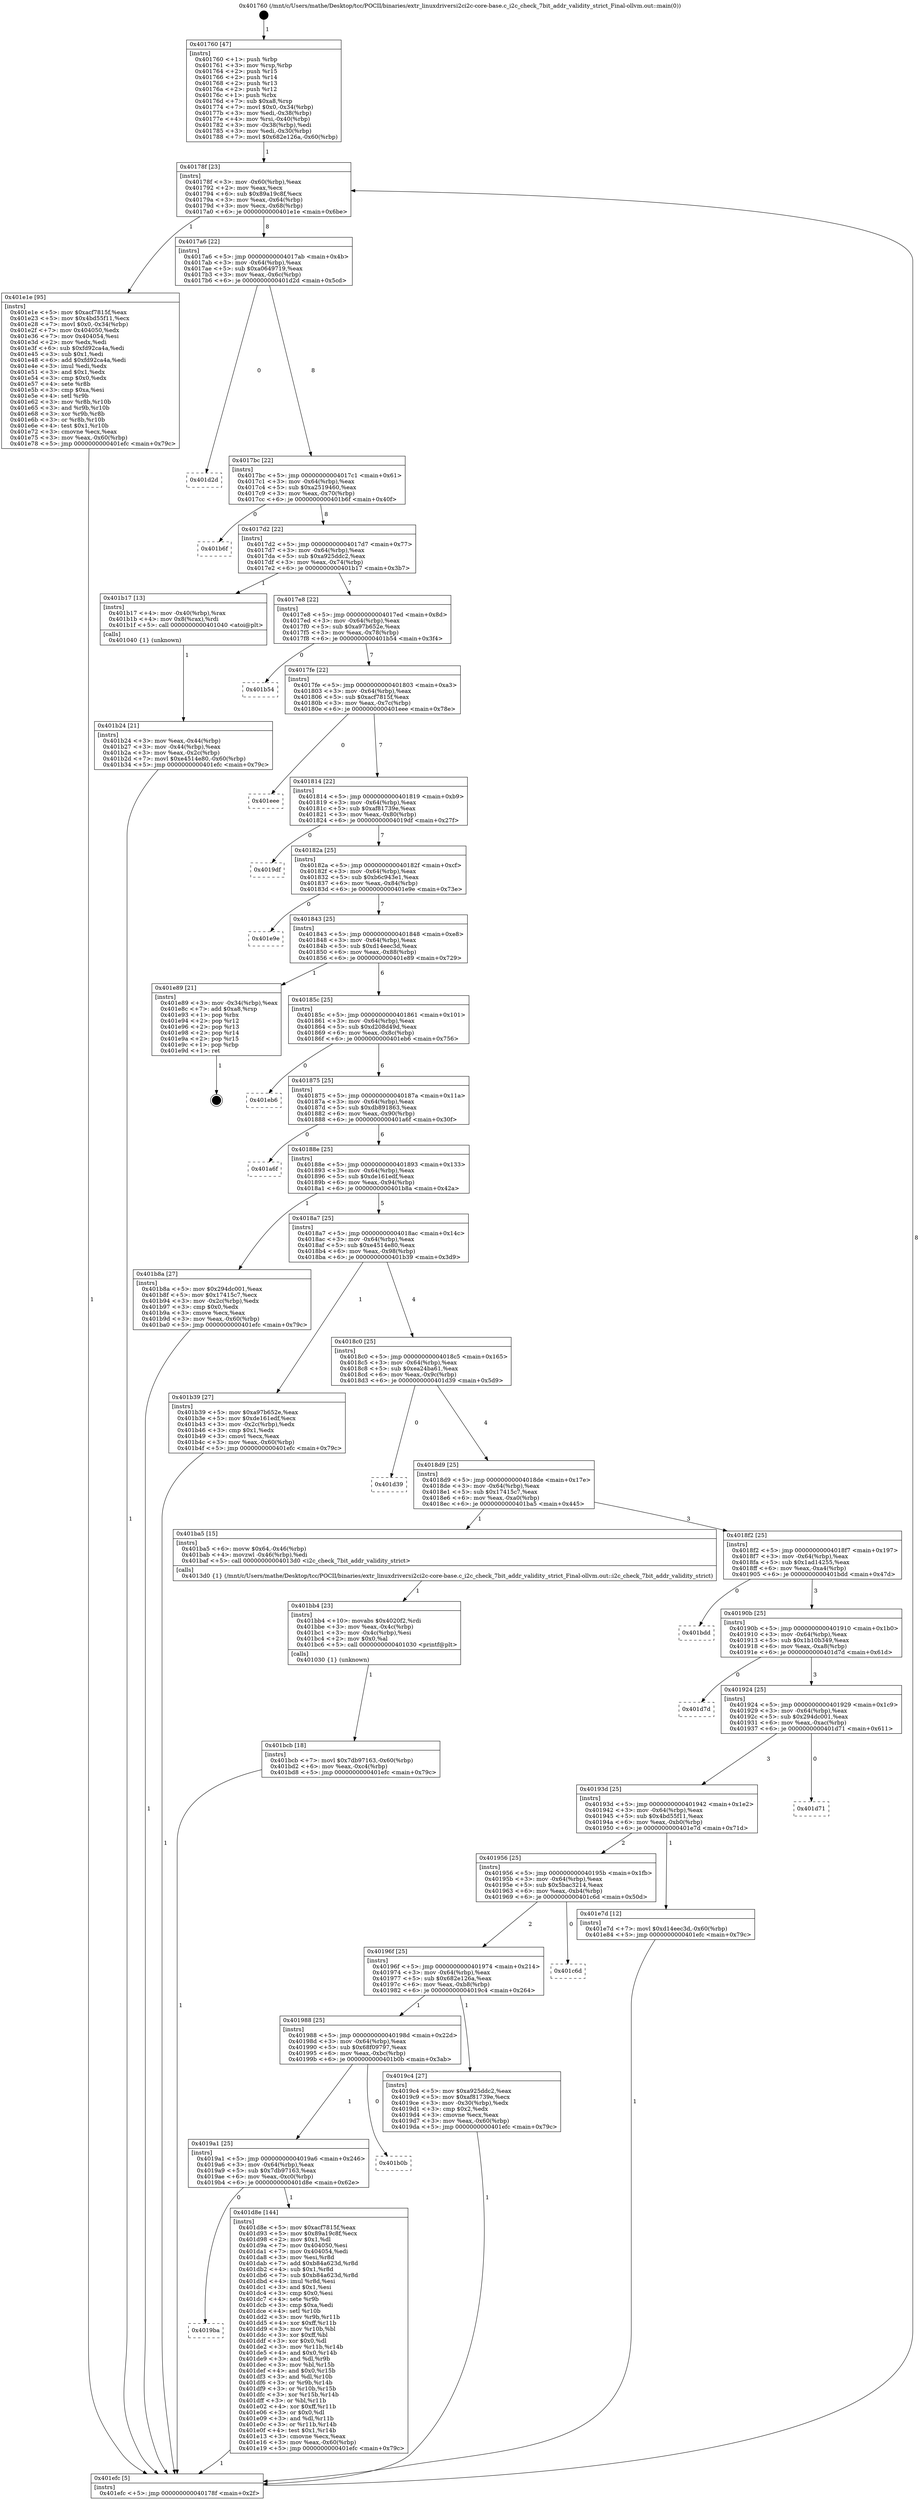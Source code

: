 digraph "0x401760" {
  label = "0x401760 (/mnt/c/Users/mathe/Desktop/tcc/POCII/binaries/extr_linuxdriversi2ci2c-core-base.c_i2c_check_7bit_addr_validity_strict_Final-ollvm.out::main(0))"
  labelloc = "t"
  node[shape=record]

  Entry [label="",width=0.3,height=0.3,shape=circle,fillcolor=black,style=filled]
  "0x40178f" [label="{
     0x40178f [23]\l
     | [instrs]\l
     &nbsp;&nbsp;0x40178f \<+3\>: mov -0x60(%rbp),%eax\l
     &nbsp;&nbsp;0x401792 \<+2\>: mov %eax,%ecx\l
     &nbsp;&nbsp;0x401794 \<+6\>: sub $0x89a19c8f,%ecx\l
     &nbsp;&nbsp;0x40179a \<+3\>: mov %eax,-0x64(%rbp)\l
     &nbsp;&nbsp;0x40179d \<+3\>: mov %ecx,-0x68(%rbp)\l
     &nbsp;&nbsp;0x4017a0 \<+6\>: je 0000000000401e1e \<main+0x6be\>\l
  }"]
  "0x401e1e" [label="{
     0x401e1e [95]\l
     | [instrs]\l
     &nbsp;&nbsp;0x401e1e \<+5\>: mov $0xacf7815f,%eax\l
     &nbsp;&nbsp;0x401e23 \<+5\>: mov $0x4bd55f11,%ecx\l
     &nbsp;&nbsp;0x401e28 \<+7\>: movl $0x0,-0x34(%rbp)\l
     &nbsp;&nbsp;0x401e2f \<+7\>: mov 0x404050,%edx\l
     &nbsp;&nbsp;0x401e36 \<+7\>: mov 0x404054,%esi\l
     &nbsp;&nbsp;0x401e3d \<+2\>: mov %edx,%edi\l
     &nbsp;&nbsp;0x401e3f \<+6\>: sub $0xfd92ca4a,%edi\l
     &nbsp;&nbsp;0x401e45 \<+3\>: sub $0x1,%edi\l
     &nbsp;&nbsp;0x401e48 \<+6\>: add $0xfd92ca4a,%edi\l
     &nbsp;&nbsp;0x401e4e \<+3\>: imul %edi,%edx\l
     &nbsp;&nbsp;0x401e51 \<+3\>: and $0x1,%edx\l
     &nbsp;&nbsp;0x401e54 \<+3\>: cmp $0x0,%edx\l
     &nbsp;&nbsp;0x401e57 \<+4\>: sete %r8b\l
     &nbsp;&nbsp;0x401e5b \<+3\>: cmp $0xa,%esi\l
     &nbsp;&nbsp;0x401e5e \<+4\>: setl %r9b\l
     &nbsp;&nbsp;0x401e62 \<+3\>: mov %r8b,%r10b\l
     &nbsp;&nbsp;0x401e65 \<+3\>: and %r9b,%r10b\l
     &nbsp;&nbsp;0x401e68 \<+3\>: xor %r9b,%r8b\l
     &nbsp;&nbsp;0x401e6b \<+3\>: or %r8b,%r10b\l
     &nbsp;&nbsp;0x401e6e \<+4\>: test $0x1,%r10b\l
     &nbsp;&nbsp;0x401e72 \<+3\>: cmovne %ecx,%eax\l
     &nbsp;&nbsp;0x401e75 \<+3\>: mov %eax,-0x60(%rbp)\l
     &nbsp;&nbsp;0x401e78 \<+5\>: jmp 0000000000401efc \<main+0x79c\>\l
  }"]
  "0x4017a6" [label="{
     0x4017a6 [22]\l
     | [instrs]\l
     &nbsp;&nbsp;0x4017a6 \<+5\>: jmp 00000000004017ab \<main+0x4b\>\l
     &nbsp;&nbsp;0x4017ab \<+3\>: mov -0x64(%rbp),%eax\l
     &nbsp;&nbsp;0x4017ae \<+5\>: sub $0xa0649719,%eax\l
     &nbsp;&nbsp;0x4017b3 \<+3\>: mov %eax,-0x6c(%rbp)\l
     &nbsp;&nbsp;0x4017b6 \<+6\>: je 0000000000401d2d \<main+0x5cd\>\l
  }"]
  Exit [label="",width=0.3,height=0.3,shape=circle,fillcolor=black,style=filled,peripheries=2]
  "0x401d2d" [label="{
     0x401d2d\l
  }", style=dashed]
  "0x4017bc" [label="{
     0x4017bc [22]\l
     | [instrs]\l
     &nbsp;&nbsp;0x4017bc \<+5\>: jmp 00000000004017c1 \<main+0x61\>\l
     &nbsp;&nbsp;0x4017c1 \<+3\>: mov -0x64(%rbp),%eax\l
     &nbsp;&nbsp;0x4017c4 \<+5\>: sub $0xa2519460,%eax\l
     &nbsp;&nbsp;0x4017c9 \<+3\>: mov %eax,-0x70(%rbp)\l
     &nbsp;&nbsp;0x4017cc \<+6\>: je 0000000000401b6f \<main+0x40f\>\l
  }"]
  "0x4019ba" [label="{
     0x4019ba\l
  }", style=dashed]
  "0x401b6f" [label="{
     0x401b6f\l
  }", style=dashed]
  "0x4017d2" [label="{
     0x4017d2 [22]\l
     | [instrs]\l
     &nbsp;&nbsp;0x4017d2 \<+5\>: jmp 00000000004017d7 \<main+0x77\>\l
     &nbsp;&nbsp;0x4017d7 \<+3\>: mov -0x64(%rbp),%eax\l
     &nbsp;&nbsp;0x4017da \<+5\>: sub $0xa925ddc2,%eax\l
     &nbsp;&nbsp;0x4017df \<+3\>: mov %eax,-0x74(%rbp)\l
     &nbsp;&nbsp;0x4017e2 \<+6\>: je 0000000000401b17 \<main+0x3b7\>\l
  }"]
  "0x401d8e" [label="{
     0x401d8e [144]\l
     | [instrs]\l
     &nbsp;&nbsp;0x401d8e \<+5\>: mov $0xacf7815f,%eax\l
     &nbsp;&nbsp;0x401d93 \<+5\>: mov $0x89a19c8f,%ecx\l
     &nbsp;&nbsp;0x401d98 \<+2\>: mov $0x1,%dl\l
     &nbsp;&nbsp;0x401d9a \<+7\>: mov 0x404050,%esi\l
     &nbsp;&nbsp;0x401da1 \<+7\>: mov 0x404054,%edi\l
     &nbsp;&nbsp;0x401da8 \<+3\>: mov %esi,%r8d\l
     &nbsp;&nbsp;0x401dab \<+7\>: add $0xb84a623d,%r8d\l
     &nbsp;&nbsp;0x401db2 \<+4\>: sub $0x1,%r8d\l
     &nbsp;&nbsp;0x401db6 \<+7\>: sub $0xb84a623d,%r8d\l
     &nbsp;&nbsp;0x401dbd \<+4\>: imul %r8d,%esi\l
     &nbsp;&nbsp;0x401dc1 \<+3\>: and $0x1,%esi\l
     &nbsp;&nbsp;0x401dc4 \<+3\>: cmp $0x0,%esi\l
     &nbsp;&nbsp;0x401dc7 \<+4\>: sete %r9b\l
     &nbsp;&nbsp;0x401dcb \<+3\>: cmp $0xa,%edi\l
     &nbsp;&nbsp;0x401dce \<+4\>: setl %r10b\l
     &nbsp;&nbsp;0x401dd2 \<+3\>: mov %r9b,%r11b\l
     &nbsp;&nbsp;0x401dd5 \<+4\>: xor $0xff,%r11b\l
     &nbsp;&nbsp;0x401dd9 \<+3\>: mov %r10b,%bl\l
     &nbsp;&nbsp;0x401ddc \<+3\>: xor $0xff,%bl\l
     &nbsp;&nbsp;0x401ddf \<+3\>: xor $0x0,%dl\l
     &nbsp;&nbsp;0x401de2 \<+3\>: mov %r11b,%r14b\l
     &nbsp;&nbsp;0x401de5 \<+4\>: and $0x0,%r14b\l
     &nbsp;&nbsp;0x401de9 \<+3\>: and %dl,%r9b\l
     &nbsp;&nbsp;0x401dec \<+3\>: mov %bl,%r15b\l
     &nbsp;&nbsp;0x401def \<+4\>: and $0x0,%r15b\l
     &nbsp;&nbsp;0x401df3 \<+3\>: and %dl,%r10b\l
     &nbsp;&nbsp;0x401df6 \<+3\>: or %r9b,%r14b\l
     &nbsp;&nbsp;0x401df9 \<+3\>: or %r10b,%r15b\l
     &nbsp;&nbsp;0x401dfc \<+3\>: xor %r15b,%r14b\l
     &nbsp;&nbsp;0x401dff \<+3\>: or %bl,%r11b\l
     &nbsp;&nbsp;0x401e02 \<+4\>: xor $0xff,%r11b\l
     &nbsp;&nbsp;0x401e06 \<+3\>: or $0x0,%dl\l
     &nbsp;&nbsp;0x401e09 \<+3\>: and %dl,%r11b\l
     &nbsp;&nbsp;0x401e0c \<+3\>: or %r11b,%r14b\l
     &nbsp;&nbsp;0x401e0f \<+4\>: test $0x1,%r14b\l
     &nbsp;&nbsp;0x401e13 \<+3\>: cmovne %ecx,%eax\l
     &nbsp;&nbsp;0x401e16 \<+3\>: mov %eax,-0x60(%rbp)\l
     &nbsp;&nbsp;0x401e19 \<+5\>: jmp 0000000000401efc \<main+0x79c\>\l
  }"]
  "0x401b17" [label="{
     0x401b17 [13]\l
     | [instrs]\l
     &nbsp;&nbsp;0x401b17 \<+4\>: mov -0x40(%rbp),%rax\l
     &nbsp;&nbsp;0x401b1b \<+4\>: mov 0x8(%rax),%rdi\l
     &nbsp;&nbsp;0x401b1f \<+5\>: call 0000000000401040 \<atoi@plt\>\l
     | [calls]\l
     &nbsp;&nbsp;0x401040 \{1\} (unknown)\l
  }"]
  "0x4017e8" [label="{
     0x4017e8 [22]\l
     | [instrs]\l
     &nbsp;&nbsp;0x4017e8 \<+5\>: jmp 00000000004017ed \<main+0x8d\>\l
     &nbsp;&nbsp;0x4017ed \<+3\>: mov -0x64(%rbp),%eax\l
     &nbsp;&nbsp;0x4017f0 \<+5\>: sub $0xa97b652e,%eax\l
     &nbsp;&nbsp;0x4017f5 \<+3\>: mov %eax,-0x78(%rbp)\l
     &nbsp;&nbsp;0x4017f8 \<+6\>: je 0000000000401b54 \<main+0x3f4\>\l
  }"]
  "0x4019a1" [label="{
     0x4019a1 [25]\l
     | [instrs]\l
     &nbsp;&nbsp;0x4019a1 \<+5\>: jmp 00000000004019a6 \<main+0x246\>\l
     &nbsp;&nbsp;0x4019a6 \<+3\>: mov -0x64(%rbp),%eax\l
     &nbsp;&nbsp;0x4019a9 \<+5\>: sub $0x7db97163,%eax\l
     &nbsp;&nbsp;0x4019ae \<+6\>: mov %eax,-0xc0(%rbp)\l
     &nbsp;&nbsp;0x4019b4 \<+6\>: je 0000000000401d8e \<main+0x62e\>\l
  }"]
  "0x401b54" [label="{
     0x401b54\l
  }", style=dashed]
  "0x4017fe" [label="{
     0x4017fe [22]\l
     | [instrs]\l
     &nbsp;&nbsp;0x4017fe \<+5\>: jmp 0000000000401803 \<main+0xa3\>\l
     &nbsp;&nbsp;0x401803 \<+3\>: mov -0x64(%rbp),%eax\l
     &nbsp;&nbsp;0x401806 \<+5\>: sub $0xacf7815f,%eax\l
     &nbsp;&nbsp;0x40180b \<+3\>: mov %eax,-0x7c(%rbp)\l
     &nbsp;&nbsp;0x40180e \<+6\>: je 0000000000401eee \<main+0x78e\>\l
  }"]
  "0x401b0b" [label="{
     0x401b0b\l
  }", style=dashed]
  "0x401eee" [label="{
     0x401eee\l
  }", style=dashed]
  "0x401814" [label="{
     0x401814 [22]\l
     | [instrs]\l
     &nbsp;&nbsp;0x401814 \<+5\>: jmp 0000000000401819 \<main+0xb9\>\l
     &nbsp;&nbsp;0x401819 \<+3\>: mov -0x64(%rbp),%eax\l
     &nbsp;&nbsp;0x40181c \<+5\>: sub $0xaf81739e,%eax\l
     &nbsp;&nbsp;0x401821 \<+3\>: mov %eax,-0x80(%rbp)\l
     &nbsp;&nbsp;0x401824 \<+6\>: je 00000000004019df \<main+0x27f\>\l
  }"]
  "0x401bcb" [label="{
     0x401bcb [18]\l
     | [instrs]\l
     &nbsp;&nbsp;0x401bcb \<+7\>: movl $0x7db97163,-0x60(%rbp)\l
     &nbsp;&nbsp;0x401bd2 \<+6\>: mov %eax,-0xc4(%rbp)\l
     &nbsp;&nbsp;0x401bd8 \<+5\>: jmp 0000000000401efc \<main+0x79c\>\l
  }"]
  "0x4019df" [label="{
     0x4019df\l
  }", style=dashed]
  "0x40182a" [label="{
     0x40182a [25]\l
     | [instrs]\l
     &nbsp;&nbsp;0x40182a \<+5\>: jmp 000000000040182f \<main+0xcf\>\l
     &nbsp;&nbsp;0x40182f \<+3\>: mov -0x64(%rbp),%eax\l
     &nbsp;&nbsp;0x401832 \<+5\>: sub $0xb6c943e1,%eax\l
     &nbsp;&nbsp;0x401837 \<+6\>: mov %eax,-0x84(%rbp)\l
     &nbsp;&nbsp;0x40183d \<+6\>: je 0000000000401e9e \<main+0x73e\>\l
  }"]
  "0x401bb4" [label="{
     0x401bb4 [23]\l
     | [instrs]\l
     &nbsp;&nbsp;0x401bb4 \<+10\>: movabs $0x4020f2,%rdi\l
     &nbsp;&nbsp;0x401bbe \<+3\>: mov %eax,-0x4c(%rbp)\l
     &nbsp;&nbsp;0x401bc1 \<+3\>: mov -0x4c(%rbp),%esi\l
     &nbsp;&nbsp;0x401bc4 \<+2\>: mov $0x0,%al\l
     &nbsp;&nbsp;0x401bc6 \<+5\>: call 0000000000401030 \<printf@plt\>\l
     | [calls]\l
     &nbsp;&nbsp;0x401030 \{1\} (unknown)\l
  }"]
  "0x401e9e" [label="{
     0x401e9e\l
  }", style=dashed]
  "0x401843" [label="{
     0x401843 [25]\l
     | [instrs]\l
     &nbsp;&nbsp;0x401843 \<+5\>: jmp 0000000000401848 \<main+0xe8\>\l
     &nbsp;&nbsp;0x401848 \<+3\>: mov -0x64(%rbp),%eax\l
     &nbsp;&nbsp;0x40184b \<+5\>: sub $0xd14eec3d,%eax\l
     &nbsp;&nbsp;0x401850 \<+6\>: mov %eax,-0x88(%rbp)\l
     &nbsp;&nbsp;0x401856 \<+6\>: je 0000000000401e89 \<main+0x729\>\l
  }"]
  "0x401b24" [label="{
     0x401b24 [21]\l
     | [instrs]\l
     &nbsp;&nbsp;0x401b24 \<+3\>: mov %eax,-0x44(%rbp)\l
     &nbsp;&nbsp;0x401b27 \<+3\>: mov -0x44(%rbp),%eax\l
     &nbsp;&nbsp;0x401b2a \<+3\>: mov %eax,-0x2c(%rbp)\l
     &nbsp;&nbsp;0x401b2d \<+7\>: movl $0xe4514e80,-0x60(%rbp)\l
     &nbsp;&nbsp;0x401b34 \<+5\>: jmp 0000000000401efc \<main+0x79c\>\l
  }"]
  "0x401e89" [label="{
     0x401e89 [21]\l
     | [instrs]\l
     &nbsp;&nbsp;0x401e89 \<+3\>: mov -0x34(%rbp),%eax\l
     &nbsp;&nbsp;0x401e8c \<+7\>: add $0xa8,%rsp\l
     &nbsp;&nbsp;0x401e93 \<+1\>: pop %rbx\l
     &nbsp;&nbsp;0x401e94 \<+2\>: pop %r12\l
     &nbsp;&nbsp;0x401e96 \<+2\>: pop %r13\l
     &nbsp;&nbsp;0x401e98 \<+2\>: pop %r14\l
     &nbsp;&nbsp;0x401e9a \<+2\>: pop %r15\l
     &nbsp;&nbsp;0x401e9c \<+1\>: pop %rbp\l
     &nbsp;&nbsp;0x401e9d \<+1\>: ret\l
  }"]
  "0x40185c" [label="{
     0x40185c [25]\l
     | [instrs]\l
     &nbsp;&nbsp;0x40185c \<+5\>: jmp 0000000000401861 \<main+0x101\>\l
     &nbsp;&nbsp;0x401861 \<+3\>: mov -0x64(%rbp),%eax\l
     &nbsp;&nbsp;0x401864 \<+5\>: sub $0xd208d49d,%eax\l
     &nbsp;&nbsp;0x401869 \<+6\>: mov %eax,-0x8c(%rbp)\l
     &nbsp;&nbsp;0x40186f \<+6\>: je 0000000000401eb6 \<main+0x756\>\l
  }"]
  "0x401760" [label="{
     0x401760 [47]\l
     | [instrs]\l
     &nbsp;&nbsp;0x401760 \<+1\>: push %rbp\l
     &nbsp;&nbsp;0x401761 \<+3\>: mov %rsp,%rbp\l
     &nbsp;&nbsp;0x401764 \<+2\>: push %r15\l
     &nbsp;&nbsp;0x401766 \<+2\>: push %r14\l
     &nbsp;&nbsp;0x401768 \<+2\>: push %r13\l
     &nbsp;&nbsp;0x40176a \<+2\>: push %r12\l
     &nbsp;&nbsp;0x40176c \<+1\>: push %rbx\l
     &nbsp;&nbsp;0x40176d \<+7\>: sub $0xa8,%rsp\l
     &nbsp;&nbsp;0x401774 \<+7\>: movl $0x0,-0x34(%rbp)\l
     &nbsp;&nbsp;0x40177b \<+3\>: mov %edi,-0x38(%rbp)\l
     &nbsp;&nbsp;0x40177e \<+4\>: mov %rsi,-0x40(%rbp)\l
     &nbsp;&nbsp;0x401782 \<+3\>: mov -0x38(%rbp),%edi\l
     &nbsp;&nbsp;0x401785 \<+3\>: mov %edi,-0x30(%rbp)\l
     &nbsp;&nbsp;0x401788 \<+7\>: movl $0x682e126a,-0x60(%rbp)\l
  }"]
  "0x401eb6" [label="{
     0x401eb6\l
  }", style=dashed]
  "0x401875" [label="{
     0x401875 [25]\l
     | [instrs]\l
     &nbsp;&nbsp;0x401875 \<+5\>: jmp 000000000040187a \<main+0x11a\>\l
     &nbsp;&nbsp;0x40187a \<+3\>: mov -0x64(%rbp),%eax\l
     &nbsp;&nbsp;0x40187d \<+5\>: sub $0xdb891863,%eax\l
     &nbsp;&nbsp;0x401882 \<+6\>: mov %eax,-0x90(%rbp)\l
     &nbsp;&nbsp;0x401888 \<+6\>: je 0000000000401a6f \<main+0x30f\>\l
  }"]
  "0x401efc" [label="{
     0x401efc [5]\l
     | [instrs]\l
     &nbsp;&nbsp;0x401efc \<+5\>: jmp 000000000040178f \<main+0x2f\>\l
  }"]
  "0x401a6f" [label="{
     0x401a6f\l
  }", style=dashed]
  "0x40188e" [label="{
     0x40188e [25]\l
     | [instrs]\l
     &nbsp;&nbsp;0x40188e \<+5\>: jmp 0000000000401893 \<main+0x133\>\l
     &nbsp;&nbsp;0x401893 \<+3\>: mov -0x64(%rbp),%eax\l
     &nbsp;&nbsp;0x401896 \<+5\>: sub $0xde161edf,%eax\l
     &nbsp;&nbsp;0x40189b \<+6\>: mov %eax,-0x94(%rbp)\l
     &nbsp;&nbsp;0x4018a1 \<+6\>: je 0000000000401b8a \<main+0x42a\>\l
  }"]
  "0x401988" [label="{
     0x401988 [25]\l
     | [instrs]\l
     &nbsp;&nbsp;0x401988 \<+5\>: jmp 000000000040198d \<main+0x22d\>\l
     &nbsp;&nbsp;0x40198d \<+3\>: mov -0x64(%rbp),%eax\l
     &nbsp;&nbsp;0x401990 \<+5\>: sub $0x68f09797,%eax\l
     &nbsp;&nbsp;0x401995 \<+6\>: mov %eax,-0xbc(%rbp)\l
     &nbsp;&nbsp;0x40199b \<+6\>: je 0000000000401b0b \<main+0x3ab\>\l
  }"]
  "0x401b8a" [label="{
     0x401b8a [27]\l
     | [instrs]\l
     &nbsp;&nbsp;0x401b8a \<+5\>: mov $0x294dc001,%eax\l
     &nbsp;&nbsp;0x401b8f \<+5\>: mov $0x17415c7,%ecx\l
     &nbsp;&nbsp;0x401b94 \<+3\>: mov -0x2c(%rbp),%edx\l
     &nbsp;&nbsp;0x401b97 \<+3\>: cmp $0x0,%edx\l
     &nbsp;&nbsp;0x401b9a \<+3\>: cmove %ecx,%eax\l
     &nbsp;&nbsp;0x401b9d \<+3\>: mov %eax,-0x60(%rbp)\l
     &nbsp;&nbsp;0x401ba0 \<+5\>: jmp 0000000000401efc \<main+0x79c\>\l
  }"]
  "0x4018a7" [label="{
     0x4018a7 [25]\l
     | [instrs]\l
     &nbsp;&nbsp;0x4018a7 \<+5\>: jmp 00000000004018ac \<main+0x14c\>\l
     &nbsp;&nbsp;0x4018ac \<+3\>: mov -0x64(%rbp),%eax\l
     &nbsp;&nbsp;0x4018af \<+5\>: sub $0xe4514e80,%eax\l
     &nbsp;&nbsp;0x4018b4 \<+6\>: mov %eax,-0x98(%rbp)\l
     &nbsp;&nbsp;0x4018ba \<+6\>: je 0000000000401b39 \<main+0x3d9\>\l
  }"]
  "0x4019c4" [label="{
     0x4019c4 [27]\l
     | [instrs]\l
     &nbsp;&nbsp;0x4019c4 \<+5\>: mov $0xa925ddc2,%eax\l
     &nbsp;&nbsp;0x4019c9 \<+5\>: mov $0xaf81739e,%ecx\l
     &nbsp;&nbsp;0x4019ce \<+3\>: mov -0x30(%rbp),%edx\l
     &nbsp;&nbsp;0x4019d1 \<+3\>: cmp $0x2,%edx\l
     &nbsp;&nbsp;0x4019d4 \<+3\>: cmovne %ecx,%eax\l
     &nbsp;&nbsp;0x4019d7 \<+3\>: mov %eax,-0x60(%rbp)\l
     &nbsp;&nbsp;0x4019da \<+5\>: jmp 0000000000401efc \<main+0x79c\>\l
  }"]
  "0x401b39" [label="{
     0x401b39 [27]\l
     | [instrs]\l
     &nbsp;&nbsp;0x401b39 \<+5\>: mov $0xa97b652e,%eax\l
     &nbsp;&nbsp;0x401b3e \<+5\>: mov $0xde161edf,%ecx\l
     &nbsp;&nbsp;0x401b43 \<+3\>: mov -0x2c(%rbp),%edx\l
     &nbsp;&nbsp;0x401b46 \<+3\>: cmp $0x1,%edx\l
     &nbsp;&nbsp;0x401b49 \<+3\>: cmovl %ecx,%eax\l
     &nbsp;&nbsp;0x401b4c \<+3\>: mov %eax,-0x60(%rbp)\l
     &nbsp;&nbsp;0x401b4f \<+5\>: jmp 0000000000401efc \<main+0x79c\>\l
  }"]
  "0x4018c0" [label="{
     0x4018c0 [25]\l
     | [instrs]\l
     &nbsp;&nbsp;0x4018c0 \<+5\>: jmp 00000000004018c5 \<main+0x165\>\l
     &nbsp;&nbsp;0x4018c5 \<+3\>: mov -0x64(%rbp),%eax\l
     &nbsp;&nbsp;0x4018c8 \<+5\>: sub $0xea24ba61,%eax\l
     &nbsp;&nbsp;0x4018cd \<+6\>: mov %eax,-0x9c(%rbp)\l
     &nbsp;&nbsp;0x4018d3 \<+6\>: je 0000000000401d39 \<main+0x5d9\>\l
  }"]
  "0x40196f" [label="{
     0x40196f [25]\l
     | [instrs]\l
     &nbsp;&nbsp;0x40196f \<+5\>: jmp 0000000000401974 \<main+0x214\>\l
     &nbsp;&nbsp;0x401974 \<+3\>: mov -0x64(%rbp),%eax\l
     &nbsp;&nbsp;0x401977 \<+5\>: sub $0x682e126a,%eax\l
     &nbsp;&nbsp;0x40197c \<+6\>: mov %eax,-0xb8(%rbp)\l
     &nbsp;&nbsp;0x401982 \<+6\>: je 00000000004019c4 \<main+0x264\>\l
  }"]
  "0x401d39" [label="{
     0x401d39\l
  }", style=dashed]
  "0x4018d9" [label="{
     0x4018d9 [25]\l
     | [instrs]\l
     &nbsp;&nbsp;0x4018d9 \<+5\>: jmp 00000000004018de \<main+0x17e\>\l
     &nbsp;&nbsp;0x4018de \<+3\>: mov -0x64(%rbp),%eax\l
     &nbsp;&nbsp;0x4018e1 \<+5\>: sub $0x17415c7,%eax\l
     &nbsp;&nbsp;0x4018e6 \<+6\>: mov %eax,-0xa0(%rbp)\l
     &nbsp;&nbsp;0x4018ec \<+6\>: je 0000000000401ba5 \<main+0x445\>\l
  }"]
  "0x401c6d" [label="{
     0x401c6d\l
  }", style=dashed]
  "0x401ba5" [label="{
     0x401ba5 [15]\l
     | [instrs]\l
     &nbsp;&nbsp;0x401ba5 \<+6\>: movw $0x64,-0x46(%rbp)\l
     &nbsp;&nbsp;0x401bab \<+4\>: movzwl -0x46(%rbp),%edi\l
     &nbsp;&nbsp;0x401baf \<+5\>: call 00000000004013d0 \<i2c_check_7bit_addr_validity_strict\>\l
     | [calls]\l
     &nbsp;&nbsp;0x4013d0 \{1\} (/mnt/c/Users/mathe/Desktop/tcc/POCII/binaries/extr_linuxdriversi2ci2c-core-base.c_i2c_check_7bit_addr_validity_strict_Final-ollvm.out::i2c_check_7bit_addr_validity_strict)\l
  }"]
  "0x4018f2" [label="{
     0x4018f2 [25]\l
     | [instrs]\l
     &nbsp;&nbsp;0x4018f2 \<+5\>: jmp 00000000004018f7 \<main+0x197\>\l
     &nbsp;&nbsp;0x4018f7 \<+3\>: mov -0x64(%rbp),%eax\l
     &nbsp;&nbsp;0x4018fa \<+5\>: sub $0x1ad14255,%eax\l
     &nbsp;&nbsp;0x4018ff \<+6\>: mov %eax,-0xa4(%rbp)\l
     &nbsp;&nbsp;0x401905 \<+6\>: je 0000000000401bdd \<main+0x47d\>\l
  }"]
  "0x401956" [label="{
     0x401956 [25]\l
     | [instrs]\l
     &nbsp;&nbsp;0x401956 \<+5\>: jmp 000000000040195b \<main+0x1fb\>\l
     &nbsp;&nbsp;0x40195b \<+3\>: mov -0x64(%rbp),%eax\l
     &nbsp;&nbsp;0x40195e \<+5\>: sub $0x5bac3214,%eax\l
     &nbsp;&nbsp;0x401963 \<+6\>: mov %eax,-0xb4(%rbp)\l
     &nbsp;&nbsp;0x401969 \<+6\>: je 0000000000401c6d \<main+0x50d\>\l
  }"]
  "0x401bdd" [label="{
     0x401bdd\l
  }", style=dashed]
  "0x40190b" [label="{
     0x40190b [25]\l
     | [instrs]\l
     &nbsp;&nbsp;0x40190b \<+5\>: jmp 0000000000401910 \<main+0x1b0\>\l
     &nbsp;&nbsp;0x401910 \<+3\>: mov -0x64(%rbp),%eax\l
     &nbsp;&nbsp;0x401913 \<+5\>: sub $0x1b10b349,%eax\l
     &nbsp;&nbsp;0x401918 \<+6\>: mov %eax,-0xa8(%rbp)\l
     &nbsp;&nbsp;0x40191e \<+6\>: je 0000000000401d7d \<main+0x61d\>\l
  }"]
  "0x401e7d" [label="{
     0x401e7d [12]\l
     | [instrs]\l
     &nbsp;&nbsp;0x401e7d \<+7\>: movl $0xd14eec3d,-0x60(%rbp)\l
     &nbsp;&nbsp;0x401e84 \<+5\>: jmp 0000000000401efc \<main+0x79c\>\l
  }"]
  "0x401d7d" [label="{
     0x401d7d\l
  }", style=dashed]
  "0x401924" [label="{
     0x401924 [25]\l
     | [instrs]\l
     &nbsp;&nbsp;0x401924 \<+5\>: jmp 0000000000401929 \<main+0x1c9\>\l
     &nbsp;&nbsp;0x401929 \<+3\>: mov -0x64(%rbp),%eax\l
     &nbsp;&nbsp;0x40192c \<+5\>: sub $0x294dc001,%eax\l
     &nbsp;&nbsp;0x401931 \<+6\>: mov %eax,-0xac(%rbp)\l
     &nbsp;&nbsp;0x401937 \<+6\>: je 0000000000401d71 \<main+0x611\>\l
  }"]
  "0x40193d" [label="{
     0x40193d [25]\l
     | [instrs]\l
     &nbsp;&nbsp;0x40193d \<+5\>: jmp 0000000000401942 \<main+0x1e2\>\l
     &nbsp;&nbsp;0x401942 \<+3\>: mov -0x64(%rbp),%eax\l
     &nbsp;&nbsp;0x401945 \<+5\>: sub $0x4bd55f11,%eax\l
     &nbsp;&nbsp;0x40194a \<+6\>: mov %eax,-0xb0(%rbp)\l
     &nbsp;&nbsp;0x401950 \<+6\>: je 0000000000401e7d \<main+0x71d\>\l
  }"]
  "0x401d71" [label="{
     0x401d71\l
  }", style=dashed]
  Entry -> "0x401760" [label=" 1"]
  "0x40178f" -> "0x401e1e" [label=" 1"]
  "0x40178f" -> "0x4017a6" [label=" 8"]
  "0x401e89" -> Exit [label=" 1"]
  "0x4017a6" -> "0x401d2d" [label=" 0"]
  "0x4017a6" -> "0x4017bc" [label=" 8"]
  "0x401e7d" -> "0x401efc" [label=" 1"]
  "0x4017bc" -> "0x401b6f" [label=" 0"]
  "0x4017bc" -> "0x4017d2" [label=" 8"]
  "0x401e1e" -> "0x401efc" [label=" 1"]
  "0x4017d2" -> "0x401b17" [label=" 1"]
  "0x4017d2" -> "0x4017e8" [label=" 7"]
  "0x401d8e" -> "0x401efc" [label=" 1"]
  "0x4017e8" -> "0x401b54" [label=" 0"]
  "0x4017e8" -> "0x4017fe" [label=" 7"]
  "0x4019a1" -> "0x401d8e" [label=" 1"]
  "0x4017fe" -> "0x401eee" [label=" 0"]
  "0x4017fe" -> "0x401814" [label=" 7"]
  "0x4019a1" -> "0x4019ba" [label=" 0"]
  "0x401814" -> "0x4019df" [label=" 0"]
  "0x401814" -> "0x40182a" [label=" 7"]
  "0x401988" -> "0x401b0b" [label=" 0"]
  "0x40182a" -> "0x401e9e" [label=" 0"]
  "0x40182a" -> "0x401843" [label=" 7"]
  "0x401988" -> "0x4019a1" [label=" 1"]
  "0x401843" -> "0x401e89" [label=" 1"]
  "0x401843" -> "0x40185c" [label=" 6"]
  "0x401bcb" -> "0x401efc" [label=" 1"]
  "0x40185c" -> "0x401eb6" [label=" 0"]
  "0x40185c" -> "0x401875" [label=" 6"]
  "0x401bb4" -> "0x401bcb" [label=" 1"]
  "0x401875" -> "0x401a6f" [label=" 0"]
  "0x401875" -> "0x40188e" [label=" 6"]
  "0x401ba5" -> "0x401bb4" [label=" 1"]
  "0x40188e" -> "0x401b8a" [label=" 1"]
  "0x40188e" -> "0x4018a7" [label=" 5"]
  "0x401b8a" -> "0x401efc" [label=" 1"]
  "0x4018a7" -> "0x401b39" [label=" 1"]
  "0x4018a7" -> "0x4018c0" [label=" 4"]
  "0x401b39" -> "0x401efc" [label=" 1"]
  "0x4018c0" -> "0x401d39" [label=" 0"]
  "0x4018c0" -> "0x4018d9" [label=" 4"]
  "0x401b17" -> "0x401b24" [label=" 1"]
  "0x4018d9" -> "0x401ba5" [label=" 1"]
  "0x4018d9" -> "0x4018f2" [label=" 3"]
  "0x401efc" -> "0x40178f" [label=" 8"]
  "0x4018f2" -> "0x401bdd" [label=" 0"]
  "0x4018f2" -> "0x40190b" [label=" 3"]
  "0x4019c4" -> "0x401efc" [label=" 1"]
  "0x40190b" -> "0x401d7d" [label=" 0"]
  "0x40190b" -> "0x401924" [label=" 3"]
  "0x40196f" -> "0x401988" [label=" 1"]
  "0x401924" -> "0x401d71" [label=" 0"]
  "0x401924" -> "0x40193d" [label=" 3"]
  "0x40196f" -> "0x4019c4" [label=" 1"]
  "0x40193d" -> "0x401e7d" [label=" 1"]
  "0x40193d" -> "0x401956" [label=" 2"]
  "0x401760" -> "0x40178f" [label=" 1"]
  "0x401956" -> "0x401c6d" [label=" 0"]
  "0x401956" -> "0x40196f" [label=" 2"]
  "0x401b24" -> "0x401efc" [label=" 1"]
}
